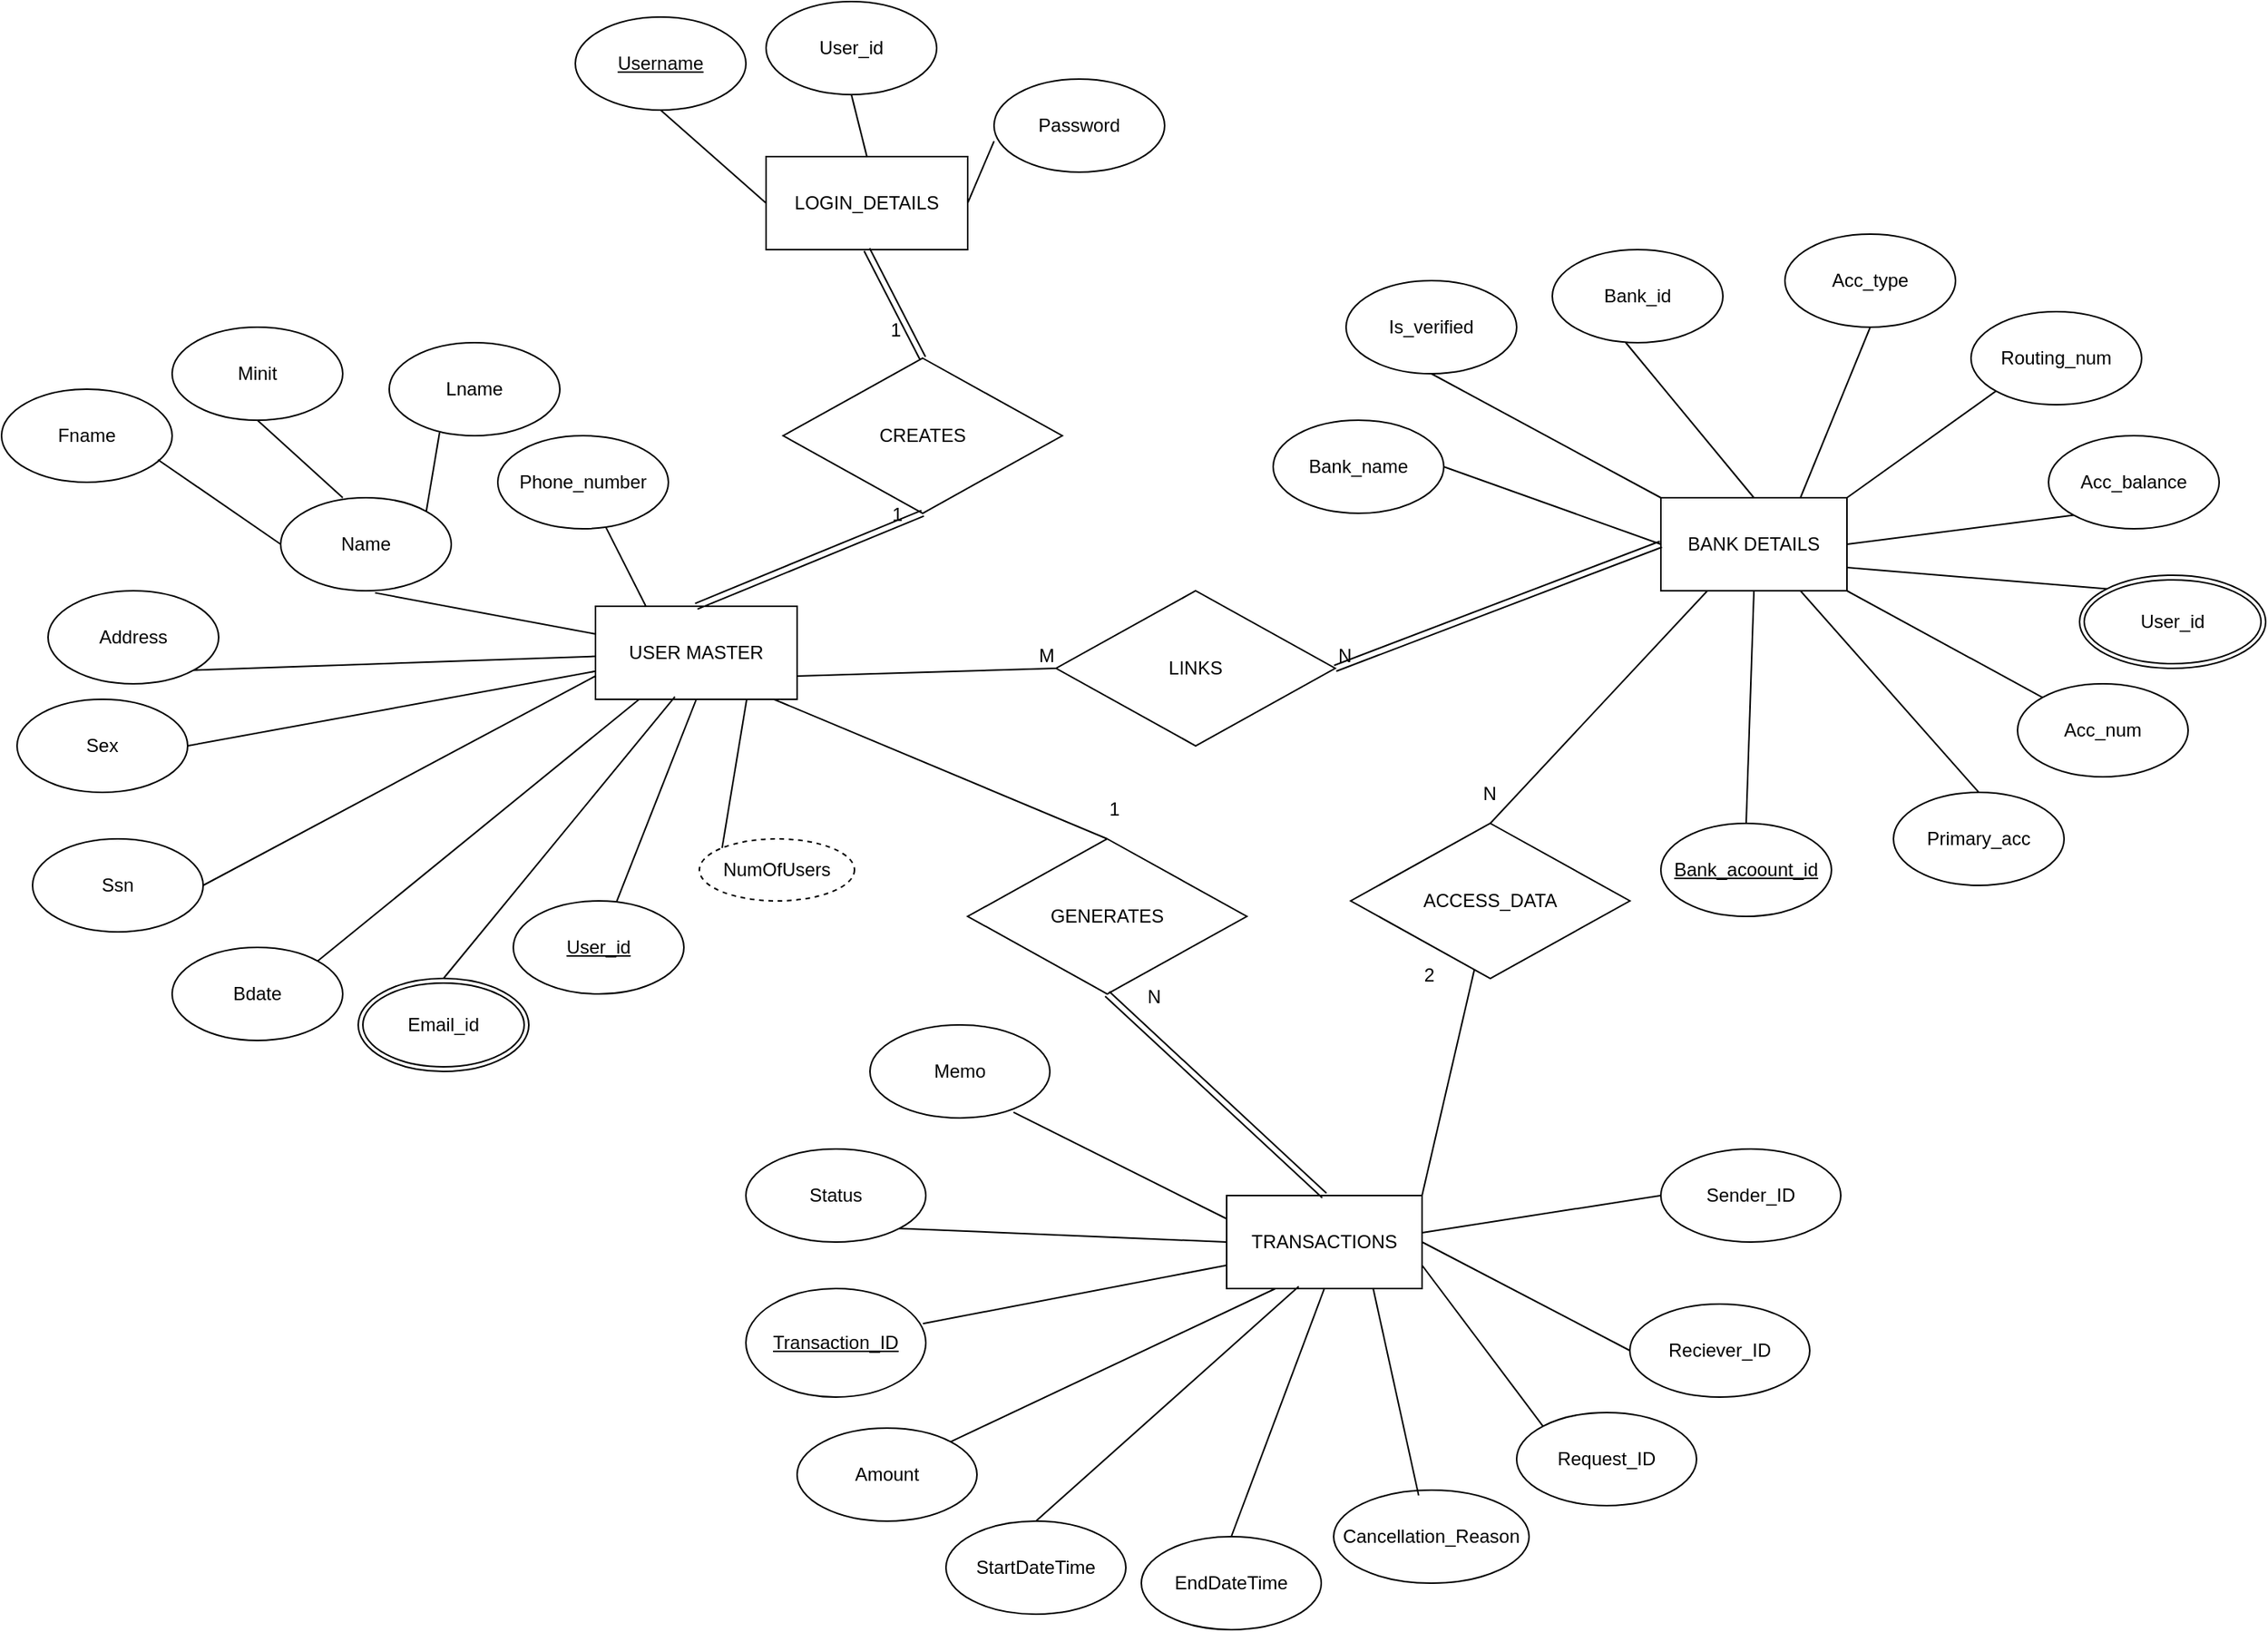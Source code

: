 <mxfile version="12.7.4" type="google"><diagram id="C5RBs43oDa-KdzZeNtuy" name="Page-1"><mxGraphModel dx="1865" dy="1716" grid="1" gridSize="10" guides="1" tooltips="1" connect="1" arrows="1" fold="1" page="1" pageScale="1" pageWidth="827" pageHeight="1169" math="0" shadow="0"><root><mxCell id="WIyWlLk6GJQsqaUBKTNV-0"/><mxCell id="WIyWlLk6GJQsqaUBKTNV-1" parent="WIyWlLk6GJQsqaUBKTNV-0"/><mxCell id="PMgx4lqD4_zVNb_lcjUL-0" value="USER MASTER" style="rounded=0;whiteSpace=wrap;html=1;" parent="WIyWlLk6GJQsqaUBKTNV-1" vertex="1"><mxGeometry x="233" y="160" width="130" height="60" as="geometry"/></mxCell><mxCell id="PMgx4lqD4_zVNb_lcjUL-1" value="BANK DETAILS" style="rounded=0;whiteSpace=wrap;html=1;direction=east;" parent="WIyWlLk6GJQsqaUBKTNV-1" vertex="1"><mxGeometry x="920" y="90" width="120" height="60" as="geometry"/></mxCell><mxCell id="PMgx4lqD4_zVNb_lcjUL-2" value="TRANSACTIONS" style="rounded=0;whiteSpace=wrap;html=1;" parent="WIyWlLk6GJQsqaUBKTNV-1" vertex="1"><mxGeometry x="640" y="540" width="126" height="60" as="geometry"/></mxCell><mxCell id="PMgx4lqD4_zVNb_lcjUL-3" value="Name" style="ellipse;whiteSpace=wrap;html=1;" parent="WIyWlLk6GJQsqaUBKTNV-1" vertex="1"><mxGeometry x="30" y="90" width="110" height="60" as="geometry"/></mxCell><mxCell id="PMgx4lqD4_zVNb_lcjUL-5" value="Fname" style="ellipse;whiteSpace=wrap;html=1;" parent="WIyWlLk6GJQsqaUBKTNV-1" vertex="1"><mxGeometry x="-150" y="20" width="110" height="60" as="geometry"/></mxCell><mxCell id="PMgx4lqD4_zVNb_lcjUL-6" value="Sex" style="ellipse;whiteSpace=wrap;html=1;" parent="WIyWlLk6GJQsqaUBKTNV-1" vertex="1"><mxGeometry x="-140" y="220" width="110" height="60" as="geometry"/></mxCell><mxCell id="PMgx4lqD4_zVNb_lcjUL-7" value="Minit" style="ellipse;whiteSpace=wrap;html=1;" parent="WIyWlLk6GJQsqaUBKTNV-1" vertex="1"><mxGeometry x="-40" y="-20" width="110" height="60" as="geometry"/></mxCell><mxCell id="-SacyoYC46OH4VudDizA-0" value="Acc_num" style="ellipse;whiteSpace=wrap;html=1;" parent="WIyWlLk6GJQsqaUBKTNV-1" vertex="1"><mxGeometry x="1150" y="210" width="110" height="60" as="geometry"/></mxCell><mxCell id="PMgx4lqD4_zVNb_lcjUL-8" value="Lname" style="ellipse;whiteSpace=wrap;html=1;" parent="WIyWlLk6GJQsqaUBKTNV-1" vertex="1"><mxGeometry x="100" y="-10" width="110" height="60" as="geometry"/></mxCell><mxCell id="-SacyoYC46OH4VudDizA-1" value="Phone_number" style="ellipse;whiteSpace=wrap;html=1;" parent="WIyWlLk6GJQsqaUBKTNV-1" vertex="1"><mxGeometry x="170" y="50" width="110" height="60" as="geometry"/></mxCell><mxCell id="-SacyoYC46OH4VudDizA-2" value="Primary_acc" style="ellipse;whiteSpace=wrap;html=1;" parent="WIyWlLk6GJQsqaUBKTNV-1" vertex="1"><mxGeometry x="1070" y="280" width="110" height="60" as="geometry"/></mxCell><mxCell id="PMgx4lqD4_zVNb_lcjUL-10" value="Address" style="ellipse;whiteSpace=wrap;html=1;" parent="WIyWlLk6GJQsqaUBKTNV-1" vertex="1"><mxGeometry x="-120" y="150" width="110" height="60" as="geometry"/></mxCell><mxCell id="-SacyoYC46OH4VudDizA-3" value="Bank_name" style="ellipse;whiteSpace=wrap;html=1;" parent="WIyWlLk6GJQsqaUBKTNV-1" vertex="1"><mxGeometry x="670" y="40" width="110" height="60" as="geometry"/></mxCell><mxCell id="PMgx4lqD4_zVNb_lcjUL-11" value="Reciever_ID" style="ellipse;whiteSpace=wrap;html=1;" parent="WIyWlLk6GJQsqaUBKTNV-1" vertex="1"><mxGeometry x="900" y="610" width="116" height="60" as="geometry"/></mxCell><mxCell id="-SacyoYC46OH4VudDizA-4" value="Acc_type" style="ellipse;whiteSpace=wrap;html=1;" parent="WIyWlLk6GJQsqaUBKTNV-1" vertex="1"><mxGeometry x="1000" y="-80" width="110" height="60" as="geometry"/></mxCell><mxCell id="PMgx4lqD4_zVNb_lcjUL-12" value="Bdate" style="ellipse;whiteSpace=wrap;html=1;" parent="WIyWlLk6GJQsqaUBKTNV-1" vertex="1"><mxGeometry x="-40" y="380" width="110" height="60" as="geometry"/></mxCell><mxCell id="PMgx4lqD4_zVNb_lcjUL-13" value="Amount" style="ellipse;whiteSpace=wrap;html=1;" parent="WIyWlLk6GJQsqaUBKTNV-1" vertex="1"><mxGeometry x="363" y="690" width="116" height="60" as="geometry"/></mxCell><mxCell id="PMgx4lqD4_zVNb_lcjUL-14" value="Acc_balance" style="ellipse;whiteSpace=wrap;html=1;" parent="WIyWlLk6GJQsqaUBKTNV-1" vertex="1"><mxGeometry x="1170" y="50" width="110" height="60" as="geometry"/></mxCell><mxCell id="PMgx4lqD4_zVNb_lcjUL-15" value="Bank_id" style="ellipse;whiteSpace=wrap;html=1;" parent="WIyWlLk6GJQsqaUBKTNV-1" vertex="1"><mxGeometry x="850" y="-70" width="110" height="60" as="geometry"/></mxCell><mxCell id="PMgx4lqD4_zVNb_lcjUL-16" value="Routing_num" style="ellipse;whiteSpace=wrap;html=1;" parent="WIyWlLk6GJQsqaUBKTNV-1" vertex="1"><mxGeometry x="1120" y="-30" width="110" height="60" as="geometry"/></mxCell><mxCell id="PMgx4lqD4_zVNb_lcjUL-17" value="Sender_ID" style="ellipse;whiteSpace=wrap;html=1;" parent="WIyWlLk6GJQsqaUBKTNV-1" vertex="1"><mxGeometry x="920" y="510" width="116" height="60" as="geometry"/></mxCell><mxCell id="PMgx4lqD4_zVNb_lcjUL-18" value="EndDateTime" style="ellipse;whiteSpace=wrap;html=1;" parent="WIyWlLk6GJQsqaUBKTNV-1" vertex="1"><mxGeometry x="585" y="760" width="116" height="60" as="geometry"/></mxCell><mxCell id="PMgx4lqD4_zVNb_lcjUL-19" value="&lt;u&gt;User_id&lt;/u&gt;" style="ellipse;whiteSpace=wrap;html=1;" parent="WIyWlLk6GJQsqaUBKTNV-1" vertex="1"><mxGeometry x="180" y="350" width="110" height="60" as="geometry"/></mxCell><mxCell id="PMgx4lqD4_zVNb_lcjUL-20" value="&lt;u&gt;Username&lt;/u&gt;" style="ellipse;whiteSpace=wrap;html=1;" parent="WIyWlLk6GJQsqaUBKTNV-1" vertex="1"><mxGeometry x="220" y="-220" width="110" height="60" as="geometry"/></mxCell><mxCell id="PMgx4lqD4_zVNb_lcjUL-21" value="Ssn" style="ellipse;whiteSpace=wrap;html=1;" parent="WIyWlLk6GJQsqaUBKTNV-1" vertex="1"><mxGeometry x="-130" y="310" width="110" height="60" as="geometry"/></mxCell><mxCell id="PMgx4lqD4_zVNb_lcjUL-23" value="StartDateTime" style="ellipse;whiteSpace=wrap;html=1;" parent="WIyWlLk6GJQsqaUBKTNV-1" vertex="1"><mxGeometry x="459" y="750" width="116" height="60" as="geometry"/></mxCell><mxCell id="SpiXHMobqLjjM5GhveJn-0" value="Transaction_ID" style="ellipse;whiteSpace=wrap;html=1;align=center;fontStyle=4;" parent="WIyWlLk6GJQsqaUBKTNV-1" vertex="1"><mxGeometry x="330" y="600" width="116" height="70" as="geometry"/></mxCell><mxCell id="-SacyoYC46OH4VudDizA-5" value="Is_verified" style="ellipse;whiteSpace=wrap;html=1;" parent="WIyWlLk6GJQsqaUBKTNV-1" vertex="1"><mxGeometry x="717" y="-50" width="110" height="60" as="geometry"/></mxCell><mxCell id="SpiXHMobqLjjM5GhveJn-2" value="Status" style="ellipse;whiteSpace=wrap;html=1;" parent="WIyWlLk6GJQsqaUBKTNV-1" vertex="1"><mxGeometry x="330" y="510" width="116" height="60" as="geometry"/></mxCell><mxCell id="SpiXHMobqLjjM5GhveJn-3" value="Cancellation_Reason" style="ellipse;whiteSpace=wrap;html=1;" parent="WIyWlLk6GJQsqaUBKTNV-1" vertex="1"><mxGeometry x="709" y="730" width="126" height="60" as="geometry"/></mxCell><mxCell id="PMgx4lqD4_zVNb_lcjUL-29" value="Password" style="ellipse;whiteSpace=wrap;html=1;" parent="WIyWlLk6GJQsqaUBKTNV-1" vertex="1"><mxGeometry x="490" y="-180" width="110" height="60" as="geometry"/></mxCell><mxCell id="SpiXHMobqLjjM5GhveJn-4" value="Request_ID" style="ellipse;whiteSpace=wrap;html=1;" parent="WIyWlLk6GJQsqaUBKTNV-1" vertex="1"><mxGeometry x="827" y="680" width="116" height="60" as="geometry"/></mxCell><mxCell id="SpiXHMobqLjjM5GhveJn-13" value="" style="endArrow=none;html=1;rounded=0;exitX=1;exitY=0.4;exitDx=0;exitDy=0;exitPerimeter=0;entryX=0;entryY=0.5;entryDx=0;entryDy=0;" parent="WIyWlLk6GJQsqaUBKTNV-1" source="PMgx4lqD4_zVNb_lcjUL-2" target="PMgx4lqD4_zVNb_lcjUL-17" edge="1"><mxGeometry relative="1" as="geometry"><mxPoint x="458" y="530" as="sourcePoint"/><mxPoint x="618" y="530" as="targetPoint"/></mxGeometry></mxCell><mxCell id="-SacyoYC46OH4VudDizA-17" value="" style="endArrow=none;html=1;entryX=0.43;entryY=0.998;entryDx=0;entryDy=0;entryPerimeter=0;exitX=0.5;exitY=0;exitDx=0;exitDy=0;" parent="WIyWlLk6GJQsqaUBKTNV-1" source="PMgx4lqD4_zVNb_lcjUL-1" target="PMgx4lqD4_zVNb_lcjUL-15" edge="1"><mxGeometry width="50" height="50" relative="1" as="geometry"><mxPoint x="920" y="150" as="sourcePoint"/><mxPoint x="970" y="100" as="targetPoint"/></mxGeometry></mxCell><mxCell id="PMgx4lqD4_zVNb_lcjUL-43" value="" style="endArrow=none;html=1;rounded=0;exitX=0.553;exitY=1.022;exitDx=0;exitDy=0;exitPerimeter=0;" parent="WIyWlLk6GJQsqaUBKTNV-1" source="PMgx4lqD4_zVNb_lcjUL-3" target="PMgx4lqD4_zVNb_lcjUL-0" edge="1"><mxGeometry relative="1" as="geometry"><mxPoint x="180" y="190" as="sourcePoint"/><mxPoint x="340" y="190" as="targetPoint"/></mxGeometry></mxCell><mxCell id="-SacyoYC46OH4VudDizA-19" value="" style="endArrow=none;html=1;entryX=0.5;entryY=1;entryDx=0;entryDy=0;exitX=0;exitY=0;exitDx=0;exitDy=0;" parent="WIyWlLk6GJQsqaUBKTNV-1" source="PMgx4lqD4_zVNb_lcjUL-1" target="-SacyoYC46OH4VudDizA-5" edge="1"><mxGeometry width="50" height="50" relative="1" as="geometry"><mxPoint x="800.0" y="140.12" as="sourcePoint"/><mxPoint x="802.3" y="70.0" as="targetPoint"/></mxGeometry></mxCell><mxCell id="PMgx4lqD4_zVNb_lcjUL-44" value="" style="endArrow=none;html=1;rounded=0;entryX=0.5;entryY=1;entryDx=0;entryDy=0;exitX=0;exitY=0.5;exitDx=0;exitDy=0;" parent="WIyWlLk6GJQsqaUBKTNV-1" source="M8DTPCtkefdffaycc7An-2" target="PMgx4lqD4_zVNb_lcjUL-20" edge="1"><mxGeometry relative="1" as="geometry"><mxPoint x="210" y="210" as="sourcePoint"/><mxPoint x="370" y="210" as="targetPoint"/></mxGeometry></mxCell><mxCell id="PMgx4lqD4_zVNb_lcjUL-46" value="" style="endArrow=none;html=1;rounded=0;exitX=0.25;exitY=0;exitDx=0;exitDy=0;" parent="WIyWlLk6GJQsqaUBKTNV-1" source="PMgx4lqD4_zVNb_lcjUL-0" target="-SacyoYC46OH4VudDizA-1" edge="1"><mxGeometry relative="1" as="geometry"><mxPoint x="60" y="129.41" as="sourcePoint"/><mxPoint x="110" y="129.41" as="targetPoint"/></mxGeometry></mxCell><mxCell id="-SacyoYC46OH4VudDizA-22" value="" style="endArrow=none;html=1;entryX=0.5;entryY=1;entryDx=0;entryDy=0;exitX=0.75;exitY=0;exitDx=0;exitDy=0;" parent="WIyWlLk6GJQsqaUBKTNV-1" source="PMgx4lqD4_zVNb_lcjUL-1" target="-SacyoYC46OH4VudDizA-4" edge="1"><mxGeometry width="50" height="50" relative="1" as="geometry"><mxPoint x="970" y="150" as="sourcePoint"/><mxPoint x="1022.3" y="70.0" as="targetPoint"/></mxGeometry></mxCell><mxCell id="PMgx4lqD4_zVNb_lcjUL-47" value="" style="endArrow=none;html=1;rounded=0;exitX=1;exitY=0;exitDx=0;exitDy=0;" parent="WIyWlLk6GJQsqaUBKTNV-1" source="PMgx4lqD4_zVNb_lcjUL-12" target="PMgx4lqD4_zVNb_lcjUL-0" edge="1"><mxGeometry relative="1" as="geometry"><mxPoint x="5" y="240" as="sourcePoint"/><mxPoint x="260" y="240" as="targetPoint"/></mxGeometry></mxCell><mxCell id="PMgx4lqD4_zVNb_lcjUL-48" value="" style="endArrow=none;html=1;rounded=0;exitX=0.5;exitY=1;exitDx=0;exitDy=0;" parent="WIyWlLk6GJQsqaUBKTNV-1" source="PMgx4lqD4_zVNb_lcjUL-0" target="PMgx4lqD4_zVNb_lcjUL-19" edge="1"><mxGeometry relative="1" as="geometry"><mxPoint x="90" y="490" as="sourcePoint"/><mxPoint x="250" y="490" as="targetPoint"/></mxGeometry></mxCell><mxCell id="PMgx4lqD4_zVNb_lcjUL-49" value="" style="endArrow=none;html=1;rounded=0;exitX=1;exitY=0;exitDx=0;exitDy=0;entryX=0.25;entryY=1;entryDx=0;entryDy=0;" parent="WIyWlLk6GJQsqaUBKTNV-1" source="PMgx4lqD4_zVNb_lcjUL-13" target="PMgx4lqD4_zVNb_lcjUL-2" edge="1"><mxGeometry relative="1" as="geometry"><mxPoint x="348" y="700" as="sourcePoint"/><mxPoint x="508" y="700" as="targetPoint"/></mxGeometry></mxCell><mxCell id="-SacyoYC46OH4VudDizA-25" value="" style="endArrow=none;html=1;entryX=0;entryY=1;entryDx=0;entryDy=0;exitX=1;exitY=0;exitDx=0;exitDy=0;" parent="WIyWlLk6GJQsqaUBKTNV-1" source="PMgx4lqD4_zVNb_lcjUL-1" target="PMgx4lqD4_zVNb_lcjUL-16" edge="1"><mxGeometry width="50" height="50" relative="1" as="geometry"><mxPoint x="990" y="170" as="sourcePoint"/><mxPoint x="1170.0" y="50.0" as="targetPoint"/></mxGeometry></mxCell><mxCell id="PMgx4lqD4_zVNb_lcjUL-50" value="" style="endArrow=none;html=1;rounded=0;entryX=0;entryY=0.75;entryDx=0;entryDy=0;exitX=0.984;exitY=0.323;exitDx=0;exitDy=0;exitPerimeter=0;" parent="WIyWlLk6GJQsqaUBKTNV-1" source="SpiXHMobqLjjM5GhveJn-0" target="PMgx4lqD4_zVNb_lcjUL-2" edge="1"><mxGeometry relative="1" as="geometry"><mxPoint x="388" y="655" as="sourcePoint"/><mxPoint x="468" y="650" as="targetPoint"/></mxGeometry></mxCell><mxCell id="-SacyoYC46OH4VudDizA-26" value="" style="endArrow=none;html=1;entryX=1;entryY=0.75;entryDx=0;entryDy=0;exitX=0;exitY=0;exitDx=0;exitDy=0;" parent="WIyWlLk6GJQsqaUBKTNV-1" source="-SacyoYC46OH4VudDizA-39" target="PMgx4lqD4_zVNb_lcjUL-1" edge="1"><mxGeometry width="50" height="50" relative="1" as="geometry"><mxPoint x="1238.0" y="280.12" as="sourcePoint"/><mxPoint x="990" y="200" as="targetPoint"/></mxGeometry></mxCell><mxCell id="PMgx4lqD4_zVNb_lcjUL-51" value="" style="endArrow=none;html=1;rounded=0;exitX=1;exitY=1;exitDx=0;exitDy=0;entryX=0;entryY=0.5;entryDx=0;entryDy=0;" parent="WIyWlLk6GJQsqaUBKTNV-1" source="SpiXHMobqLjjM5GhveJn-2" target="PMgx4lqD4_zVNb_lcjUL-2" edge="1"><mxGeometry relative="1" as="geometry"><mxPoint x="343" y="609" as="sourcePoint"/><mxPoint x="503" y="609" as="targetPoint"/></mxGeometry></mxCell><mxCell id="-SacyoYC46OH4VudDizA-27" value="" style="endArrow=none;html=1;entryX=1;entryY=1;entryDx=0;entryDy=0;exitX=0;exitY=0;exitDx=0;exitDy=0;" parent="WIyWlLk6GJQsqaUBKTNV-1" source="-SacyoYC46OH4VudDizA-0" target="PMgx4lqD4_zVNb_lcjUL-1" edge="1"><mxGeometry width="50" height="50" relative="1" as="geometry"><mxPoint x="1103.85" y="280.12" as="sourcePoint"/><mxPoint x="990" y="210" as="targetPoint"/></mxGeometry></mxCell><mxCell id="PMgx4lqD4_zVNb_lcjUL-52" value="" style="endArrow=none;html=1;rounded=0;entryX=0.435;entryY=0.057;entryDx=0;entryDy=0;exitX=0.75;exitY=1;exitDx=0;exitDy=0;entryPerimeter=0;" parent="WIyWlLk6GJQsqaUBKTNV-1" source="PMgx4lqD4_zVNb_lcjUL-2" target="SpiXHMobqLjjM5GhveJn-3" edge="1"><mxGeometry relative="1" as="geometry"><mxPoint x="608" y="650" as="sourcePoint"/><mxPoint x="658" y="740" as="targetPoint"/></mxGeometry></mxCell><mxCell id="-SacyoYC46OH4VudDizA-28" value="" style="endArrow=none;html=1;entryX=0.75;entryY=1;entryDx=0;entryDy=0;exitX=0.5;exitY=0;exitDx=0;exitDy=0;" parent="WIyWlLk6GJQsqaUBKTNV-1" source="-SacyoYC46OH4VudDizA-2" target="PMgx4lqD4_zVNb_lcjUL-1" edge="1"><mxGeometry width="50" height="50" relative="1" as="geometry"><mxPoint x="928.85" y="280.12" as="sourcePoint"/><mxPoint x="931.15" y="210.0" as="targetPoint"/></mxGeometry></mxCell><mxCell id="PMgx4lqD4_zVNb_lcjUL-53" value="" style="endArrow=none;html=1;rounded=0;exitX=0.5;exitY=0;exitDx=0;exitDy=0;entryX=0.369;entryY=0.978;entryDx=0;entryDy=0;entryPerimeter=0;" parent="WIyWlLk6GJQsqaUBKTNV-1" source="PMgx4lqD4_zVNb_lcjUL-23" target="PMgx4lqD4_zVNb_lcjUL-2" edge="1"><mxGeometry relative="1" as="geometry"><mxPoint x="439" y="739" as="sourcePoint"/><mxPoint x="528" y="670" as="targetPoint"/></mxGeometry></mxCell><mxCell id="-SacyoYC46OH4VudDizA-29" value="" style="endArrow=none;html=1;exitX=1;exitY=0.5;exitDx=0;exitDy=0;entryX=0;entryY=1;entryDx=0;entryDy=0;" parent="WIyWlLk6GJQsqaUBKTNV-1" source="PMgx4lqD4_zVNb_lcjUL-1" target="PMgx4lqD4_zVNb_lcjUL-14" edge="1"><mxGeometry width="50" height="50" relative="1" as="geometry"><mxPoint x="1170.0" y="240.12" as="sourcePoint"/><mxPoint x="1140" y="144" as="targetPoint"/></mxGeometry></mxCell><mxCell id="SpiXHMobqLjjM5GhveJn-14" value="" style="endArrow=none;html=1;rounded=0;entryX=0;entryY=0.5;entryDx=0;entryDy=0;exitX=1;exitY=0.5;exitDx=0;exitDy=0;" parent="WIyWlLk6GJQsqaUBKTNV-1" source="PMgx4lqD4_zVNb_lcjUL-2" target="PMgx4lqD4_zVNb_lcjUL-11" edge="1"><mxGeometry relative="1" as="geometry"><mxPoint x="598" y="644" as="sourcePoint"/><mxPoint x="763" y="580" as="targetPoint"/></mxGeometry></mxCell><mxCell id="PMgx4lqD4_zVNb_lcjUL-95" value="" style="endArrow=none;html=1;rounded=0;entryX=0;entryY=0.667;entryDx=0;entryDy=0;entryPerimeter=0;exitX=0.99;exitY=0.55;exitDx=0;exitDy=0;exitPerimeter=0;" parent="WIyWlLk6GJQsqaUBKTNV-1" source="M8DTPCtkefdffaycc7An-2" target="PMgx4lqD4_zVNb_lcjUL-29" edge="1"><mxGeometry relative="1" as="geometry"><mxPoint x="350" y="148.33" as="sourcePoint"/><mxPoint x="510" y="148.33" as="targetPoint"/></mxGeometry></mxCell><mxCell id="SpiXHMobqLjjM5GhveJn-15" value="" style="endArrow=none;html=1;rounded=0;exitX=0.5;exitY=0;exitDx=0;exitDy=0;entryX=0.5;entryY=1;entryDx=0;entryDy=0;" parent="WIyWlLk6GJQsqaUBKTNV-1" source="PMgx4lqD4_zVNb_lcjUL-18" target="PMgx4lqD4_zVNb_lcjUL-2" edge="1"><mxGeometry relative="1" as="geometry"><mxPoint x="445.98" y="794.98" as="sourcePoint"/><mxPoint x="548" y="670" as="targetPoint"/></mxGeometry></mxCell><mxCell id="-SacyoYC46OH4VudDizA-30" value="" style="endArrow=none;html=1;rounded=0;entryX=0.364;entryY=0;entryDx=0;entryDy=0;exitX=0.5;exitY=1;exitDx=0;exitDy=0;entryPerimeter=0;" parent="WIyWlLk6GJQsqaUBKTNV-1" source="PMgx4lqD4_zVNb_lcjUL-7" target="PMgx4lqD4_zVNb_lcjUL-3" edge="1"><mxGeometry relative="1" as="geometry"><mxPoint x="110" y="80" as="sourcePoint"/><mxPoint x="175" y="80" as="targetPoint"/></mxGeometry></mxCell><mxCell id="-SacyoYC46OH4VudDizA-31" value="" style="endArrow=none;html=1;rounded=0;exitX=0.917;exitY=0.758;exitDx=0;exitDy=0;entryX=0;entryY=0.5;entryDx=0;entryDy=0;exitPerimeter=0;" parent="WIyWlLk6GJQsqaUBKTNV-1" source="PMgx4lqD4_zVNb_lcjUL-5" target="PMgx4lqD4_zVNb_lcjUL-3" edge="1"><mxGeometry relative="1" as="geometry"><mxPoint y="190" as="sourcePoint"/><mxPoint x="65" y="190" as="targetPoint"/></mxGeometry></mxCell><mxCell id="-SacyoYC46OH4VudDizA-32" value="" style="endArrow=none;html=1;rounded=0;exitX=1;exitY=1;exitDx=0;exitDy=0;" parent="WIyWlLk6GJQsqaUBKTNV-1" source="PMgx4lqD4_zVNb_lcjUL-10" target="PMgx4lqD4_zVNb_lcjUL-0" edge="1"><mxGeometry relative="1" as="geometry"><mxPoint x="-70" y="190" as="sourcePoint"/><mxPoint x="260" y="200" as="targetPoint"/></mxGeometry></mxCell><mxCell id="-SacyoYC46OH4VudDizA-33" value="" style="endArrow=none;html=1;rounded=0;exitX=1;exitY=0.5;exitDx=0;exitDy=0;" parent="WIyWlLk6GJQsqaUBKTNV-1" source="PMgx4lqD4_zVNb_lcjUL-6" target="PMgx4lqD4_zVNb_lcjUL-0" edge="1"><mxGeometry relative="1" as="geometry"><mxPoint x="45" y="280" as="sourcePoint"/><mxPoint x="250" y="200" as="targetPoint"/></mxGeometry></mxCell><mxCell id="-SacyoYC46OH4VudDizA-34" value="" style="endArrow=none;html=1;rounded=0;exitX=1;exitY=0.5;exitDx=0;exitDy=0;entryX=0;entryY=0.75;entryDx=0;entryDy=0;" parent="WIyWlLk6GJQsqaUBKTNV-1" source="PMgx4lqD4_zVNb_lcjUL-21" target="PMgx4lqD4_zVNb_lcjUL-0" edge="1"><mxGeometry relative="1" as="geometry"><mxPoint x="195" y="100" as="sourcePoint"/><mxPoint x="250" y="210" as="targetPoint"/></mxGeometry></mxCell><mxCell id="-SacyoYC46OH4VudDizA-35" value="" style="endArrow=none;html=1;rounded=0;exitX=0.5;exitY=0;exitDx=0;exitDy=0;entryX=0.394;entryY=0.972;entryDx=0;entryDy=0;entryPerimeter=0;" parent="WIyWlLk6GJQsqaUBKTNV-1" source="QDiADOnM0lhpb_4QG-t8-1" target="PMgx4lqD4_zVNb_lcjUL-0" edge="1"><mxGeometry relative="1" as="geometry"><mxPoint x="153.932" y="428.809" as="sourcePoint"/><mxPoint x="320" y="310" as="targetPoint"/></mxGeometry></mxCell><mxCell id="SpiXHMobqLjjM5GhveJn-16" value="" style="endArrow=none;html=1;rounded=0;entryX=0;entryY=0;entryDx=0;entryDy=0;exitX=1;exitY=0.75;exitDx=0;exitDy=0;" parent="WIyWlLk6GJQsqaUBKTNV-1" source="PMgx4lqD4_zVNb_lcjUL-2" target="SpiXHMobqLjjM5GhveJn-4" edge="1"><mxGeometry relative="1" as="geometry"><mxPoint x="608" y="654" as="sourcePoint"/><mxPoint x="688" y="631" as="targetPoint"/></mxGeometry></mxCell><mxCell id="-SacyoYC46OH4VudDizA-36" value="" style="endArrow=none;html=1;rounded=0;entryX=0.295;entryY=0.967;entryDx=0;entryDy=0;exitX=1;exitY=0;exitDx=0;exitDy=0;entryPerimeter=0;" parent="WIyWlLk6GJQsqaUBKTNV-1" source="PMgx4lqD4_zVNb_lcjUL-3" target="PMgx4lqD4_zVNb_lcjUL-8" edge="1"><mxGeometry relative="1" as="geometry"><mxPoint x="238.961" y="71.175" as="sourcePoint"/><mxPoint x="260" y="100" as="targetPoint"/></mxGeometry></mxCell><mxCell id="-SacyoYC46OH4VudDizA-39" value="User_id" style="ellipse;shape=doubleEllipse;margin=3;whiteSpace=wrap;html=1;align=center;" parent="WIyWlLk6GJQsqaUBKTNV-1" vertex="1"><mxGeometry x="1190" y="140" width="120" height="60" as="geometry"/></mxCell><mxCell id="QDiADOnM0lhpb_4QG-t8-1" value="Email_id" style="ellipse;shape=doubleEllipse;margin=3;whiteSpace=wrap;html=1;align=center;" parent="WIyWlLk6GJQsqaUBKTNV-1" vertex="1"><mxGeometry x="80" y="400" width="110" height="60" as="geometry"/></mxCell><mxCell id="tyRJOy-fE_rwPJNolw9W-0" value="LINKS" style="shape=rhombus;perimeter=rhombusPerimeter;whiteSpace=wrap;html=1;align=center;" parent="WIyWlLk6GJQsqaUBKTNV-1" vertex="1"><mxGeometry x="530" y="150" width="180" height="100" as="geometry"/></mxCell><mxCell id="-SacyoYC46OH4VudDizA-45" value="" style="endArrow=none;html=1;rounded=0;entryX=0;entryY=0.5;entryDx=0;entryDy=0;exitX=1;exitY=0.75;exitDx=0;exitDy=0;" parent="WIyWlLk6GJQsqaUBKTNV-1" source="PMgx4lqD4_zVNb_lcjUL-0" target="tyRJOy-fE_rwPJNolw9W-0" edge="1"><mxGeometry relative="1" as="geometry"><mxPoint x="320" y="259.41" as="sourcePoint"/><mxPoint x="480" y="259.41" as="targetPoint"/></mxGeometry></mxCell><mxCell id="-SacyoYC46OH4VudDizA-46" value="M" style="resizable=0;html=1;align=right;verticalAlign=bottom;" parent="-SacyoYC46OH4VudDizA-45" connectable="0" vertex="1"><mxGeometry x="1" relative="1" as="geometry"/></mxCell><mxCell id="-SacyoYC46OH4VudDizA-47" value="" style="shape=link;html=1;rounded=0;exitX=1;exitY=0.5;exitDx=0;exitDy=0;entryX=0;entryY=0.5;entryDx=0;entryDy=0;" parent="WIyWlLk6GJQsqaUBKTNV-1" source="tyRJOy-fE_rwPJNolw9W-0" target="PMgx4lqD4_zVNb_lcjUL-1" edge="1"><mxGeometry relative="1" as="geometry"><mxPoint x="685" y="198.82" as="sourcePoint"/><mxPoint x="720" y="130" as="targetPoint"/><Array as="points"/></mxGeometry></mxCell><mxCell id="-SacyoYC46OH4VudDizA-48" value="N" style="resizable=0;html=1;align=left;verticalAlign=bottom;" parent="-SacyoYC46OH4VudDizA-47" connectable="0" vertex="1"><mxGeometry x="-1" relative="1" as="geometry"/></mxCell><mxCell id="-SacyoYC46OH4VudDizA-49" value="" style="resizable=0;html=1;align=right;verticalAlign=bottom;" parent="-SacyoYC46OH4VudDizA-47" connectable="0" vertex="1"><mxGeometry x="1" relative="1" as="geometry"/></mxCell><mxCell id="tyRJOy-fE_rwPJNolw9W-2" value="GENERATES" style="shape=rhombus;perimeter=rhombusPerimeter;whiteSpace=wrap;html=1;align=center;" parent="WIyWlLk6GJQsqaUBKTNV-1" vertex="1"><mxGeometry x="473" y="310" width="180" height="100" as="geometry"/></mxCell><mxCell id="tyRJOy-fE_rwPJNolw9W-3" value="ACCESS_DATA" style="shape=rhombus;perimeter=rhombusPerimeter;whiteSpace=wrap;html=1;align=center;" parent="WIyWlLk6GJQsqaUBKTNV-1" vertex="1"><mxGeometry x="720" y="300" width="180" height="100" as="geometry"/></mxCell><mxCell id="tyRJOy-fE_rwPJNolw9W-4" value="" style="endArrow=none;html=1;entryX=1;entryY=0.5;entryDx=0;entryDy=0;exitX=0;exitY=0.5;exitDx=0;exitDy=0;" parent="WIyWlLk6GJQsqaUBKTNV-1" source="PMgx4lqD4_zVNb_lcjUL-1" target="-SacyoYC46OH4VudDizA-3" edge="1"><mxGeometry width="50" height="50" relative="1" as="geometry"><mxPoint x="885" y="160" as="sourcePoint"/><mxPoint x="812.3" y="80.0" as="targetPoint"/><Array as="points"/></mxGeometry></mxCell><mxCell id="tyRJOy-fE_rwPJNolw9W-5" value="" style="endArrow=none;html=1;rounded=0;entryX=0.5;entryY=0;entryDx=0;entryDy=0;exitX=0.885;exitY=1;exitDx=0;exitDy=0;exitPerimeter=0;" parent="WIyWlLk6GJQsqaUBKTNV-1" source="PMgx4lqD4_zVNb_lcjUL-0" target="tyRJOy-fE_rwPJNolw9W-2" edge="1"><mxGeometry relative="1" as="geometry"><mxPoint x="340" y="275" as="sourcePoint"/><mxPoint x="520" y="260" as="targetPoint"/></mxGeometry></mxCell><mxCell id="tyRJOy-fE_rwPJNolw9W-6" value="1" style="resizable=0;html=1;align=right;verticalAlign=bottom;" parent="tyRJOy-fE_rwPJNolw9W-5" connectable="0" vertex="1"><mxGeometry x="1" relative="1" as="geometry"><mxPoint x="8.78" y="-10.32" as="offset"/></mxGeometry></mxCell><mxCell id="tyRJOy-fE_rwPJNolw9W-7" value="" style="shape=link;html=1;rounded=0;entryX=0.5;entryY=0;entryDx=0;entryDy=0;exitX=0.5;exitY=1;exitDx=0;exitDy=0;" parent="WIyWlLk6GJQsqaUBKTNV-1" source="tyRJOy-fE_rwPJNolw9W-2" target="PMgx4lqD4_zVNb_lcjUL-2" edge="1"><mxGeometry relative="1" as="geometry"><mxPoint x="457" y="490" as="sourcePoint"/><mxPoint x="667" y="430" as="targetPoint"/><Array as="points"/></mxGeometry></mxCell><mxCell id="tyRJOy-fE_rwPJNolw9W-8" value="N" style="resizable=0;html=1;align=left;verticalAlign=bottom;" parent="tyRJOy-fE_rwPJNolw9W-7" connectable="0" vertex="1"><mxGeometry x="-1" relative="1" as="geometry"><mxPoint x="24" y="10" as="offset"/></mxGeometry></mxCell><mxCell id="tyRJOy-fE_rwPJNolw9W-9" value="" style="resizable=0;html=1;align=right;verticalAlign=bottom;" parent="tyRJOy-fE_rwPJNolw9W-7" connectable="0" vertex="1"><mxGeometry x="1" relative="1" as="geometry"/></mxCell><mxCell id="tyRJOy-fE_rwPJNolw9W-10" value="" style="endArrow=none;html=1;rounded=0;exitX=1;exitY=0;exitDx=0;exitDy=0;" parent="WIyWlLk6GJQsqaUBKTNV-1" source="PMgx4lqD4_zVNb_lcjUL-2" target="tyRJOy-fE_rwPJNolw9W-3" edge="1"><mxGeometry relative="1" as="geometry"><mxPoint x="560" y="370" as="sourcePoint"/><mxPoint x="720" y="370" as="targetPoint"/></mxGeometry></mxCell><mxCell id="tyRJOy-fE_rwPJNolw9W-11" value="2" style="resizable=0;html=1;align=right;verticalAlign=bottom;" parent="tyRJOy-fE_rwPJNolw9W-10" connectable="0" vertex="1"><mxGeometry x="1" relative="1" as="geometry"><mxPoint x="-24.97" y="12.03" as="offset"/></mxGeometry></mxCell><mxCell id="tyRJOy-fE_rwPJNolw9W-12" value="" style="endArrow=none;html=1;rounded=0;entryX=0.5;entryY=0;entryDx=0;entryDy=0;exitX=0.25;exitY=1;exitDx=0;exitDy=0;" parent="WIyWlLk6GJQsqaUBKTNV-1" source="PMgx4lqD4_zVNb_lcjUL-1" target="tyRJOy-fE_rwPJNolw9W-3" edge="1"><mxGeometry relative="1" as="geometry"><mxPoint x="699.05" y="280" as="sourcePoint"/><mxPoint x="770" y="380" as="targetPoint"/></mxGeometry></mxCell><mxCell id="tyRJOy-fE_rwPJNolw9W-13" value="N" style="resizable=0;html=1;align=right;verticalAlign=bottom;" parent="tyRJOy-fE_rwPJNolw9W-12" connectable="0" vertex="1"><mxGeometry x="1" relative="1" as="geometry"><mxPoint x="3.98" y="-10.32" as="offset"/></mxGeometry></mxCell><mxCell id="M8DTPCtkefdffaycc7An-0" value="NumOfUsers" style="ellipse;whiteSpace=wrap;html=1;align=center;dashed=1;" parent="WIyWlLk6GJQsqaUBKTNV-1" vertex="1"><mxGeometry x="300" y="310" width="100" height="40" as="geometry"/></mxCell><mxCell id="M8DTPCtkefdffaycc7An-1" value="" style="endArrow=none;html=1;entryX=0;entryY=0;entryDx=0;entryDy=0;exitX=0.75;exitY=1;exitDx=0;exitDy=0;" parent="WIyWlLk6GJQsqaUBKTNV-1" source="PMgx4lqD4_zVNb_lcjUL-0" target="M8DTPCtkefdffaycc7An-0" edge="1"><mxGeometry width="50" height="50" relative="1" as="geometry"><mxPoint x="330" y="320" as="sourcePoint"/><mxPoint x="380" y="270" as="targetPoint"/></mxGeometry></mxCell><mxCell id="M8DTPCtkefdffaycc7An-2" value="LOGIN_DETAILS" style="rounded=0;whiteSpace=wrap;html=1;" parent="WIyWlLk6GJQsqaUBKTNV-1" vertex="1"><mxGeometry x="343" y="-130" width="130" height="60" as="geometry"/></mxCell><mxCell id="M8DTPCtkefdffaycc7An-3" value="User_id" style="ellipse;whiteSpace=wrap;html=1;" parent="WIyWlLk6GJQsqaUBKTNV-1" vertex="1"><mxGeometry x="343" y="-230" width="110" height="60" as="geometry"/></mxCell><mxCell id="M8DTPCtkefdffaycc7An-5" value="" style="endArrow=none;html=1;rounded=0;entryX=0.5;entryY=1;entryDx=0;entryDy=0;exitX=0.5;exitY=0;exitDx=0;exitDy=0;" parent="WIyWlLk6GJQsqaUBKTNV-1" source="M8DTPCtkefdffaycc7An-2" target="M8DTPCtkefdffaycc7An-3" edge="1"><mxGeometry relative="1" as="geometry"><mxPoint x="430" y="-140" as="sourcePoint"/><mxPoint x="541.54" y="-160" as="targetPoint"/></mxGeometry></mxCell><mxCell id="M8DTPCtkefdffaycc7An-6" value="CREATES" style="shape=rhombus;perimeter=rhombusPerimeter;whiteSpace=wrap;html=1;align=center;" parent="WIyWlLk6GJQsqaUBKTNV-1" vertex="1"><mxGeometry x="354" width="180" height="100" as="geometry"/></mxCell><mxCell id="M8DTPCtkefdffaycc7An-7" value="" style="shape=link;html=1;rounded=0;exitX=0.5;exitY=0;exitDx=0;exitDy=0;entryX=0.5;entryY=1;entryDx=0;entryDy=0;" parent="WIyWlLk6GJQsqaUBKTNV-1" source="M8DTPCtkefdffaycc7An-6" target="M8DTPCtkefdffaycc7An-2" edge="1"><mxGeometry relative="1" as="geometry"><mxPoint x="482" y="-10" as="sourcePoint"/><mxPoint x="642" y="-10" as="targetPoint"/></mxGeometry></mxCell><mxCell id="M8DTPCtkefdffaycc7An-8" value="1" style="resizable=0;html=1;align=right;verticalAlign=bottom;" parent="M8DTPCtkefdffaycc7An-7" connectable="0" vertex="1"><mxGeometry x="1" relative="1" as="geometry"><mxPoint x="22" y="59.97" as="offset"/></mxGeometry></mxCell><mxCell id="M8DTPCtkefdffaycc7An-9" value="" style="shape=link;html=1;rounded=0;exitX=0.5;exitY=0;exitDx=0;exitDy=0;entryX=0.5;entryY=1;entryDx=0;entryDy=0;" parent="WIyWlLk6GJQsqaUBKTNV-1" source="PMgx4lqD4_zVNb_lcjUL-0" target="M8DTPCtkefdffaycc7An-6" edge="1"><mxGeometry relative="1" as="geometry"><mxPoint x="250" y="120" as="sourcePoint"/><mxPoint x="410" y="120" as="targetPoint"/></mxGeometry></mxCell><mxCell id="M8DTPCtkefdffaycc7An-10" value="1" style="resizable=0;html=1;align=right;verticalAlign=bottom;" parent="M8DTPCtkefdffaycc7An-9" connectable="0" vertex="1"><mxGeometry x="1" relative="1" as="geometry"><mxPoint x="-12.96" y="10" as="offset"/></mxGeometry></mxCell><mxCell id="V7tD_w2eggHSryJ5XnWH-0" value="Memo" style="ellipse;whiteSpace=wrap;html=1;" parent="WIyWlLk6GJQsqaUBKTNV-1" vertex="1"><mxGeometry x="410" y="430" width="116" height="60" as="geometry"/></mxCell><mxCell id="V7tD_w2eggHSryJ5XnWH-1" value="" style="endArrow=none;html=1;rounded=0;exitX=0.798;exitY=0.939;exitDx=0;exitDy=0;entryX=0;entryY=0.25;entryDx=0;entryDy=0;exitPerimeter=0;" parent="WIyWlLk6GJQsqaUBKTNV-1" source="V7tD_w2eggHSryJ5XnWH-0" target="PMgx4lqD4_zVNb_lcjUL-2" edge="1"><mxGeometry relative="1" as="geometry"><mxPoint x="439.292" y="571.067" as="sourcePoint"/><mxPoint x="650.0" y="580" as="targetPoint"/></mxGeometry></mxCell><mxCell id="rgi_aMePoMOO3RMKyMS5-0" value="&lt;u&gt;Bank_acoount_id&lt;/u&gt;" style="ellipse;whiteSpace=wrap;html=1;" vertex="1" parent="WIyWlLk6GJQsqaUBKTNV-1"><mxGeometry x="920" y="300" width="110" height="60" as="geometry"/></mxCell><mxCell id="rgi_aMePoMOO3RMKyMS5-1" value="" style="endArrow=none;html=1;entryX=0.5;entryY=1;entryDx=0;entryDy=0;exitX=0.5;exitY=0;exitDx=0;exitDy=0;" edge="1" parent="WIyWlLk6GJQsqaUBKTNV-1" source="rgi_aMePoMOO3RMKyMS5-0" target="PMgx4lqD4_zVNb_lcjUL-1"><mxGeometry width="50" height="50" relative="1" as="geometry"><mxPoint x="1075" y="300" as="sourcePoint"/><mxPoint x="960" y="170" as="targetPoint"/></mxGeometry></mxCell></root></mxGraphModel></diagram></mxfile>